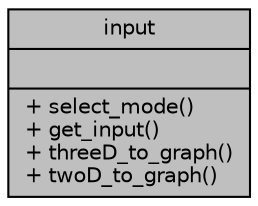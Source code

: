 digraph "input"
{
  bgcolor="transparent";
  edge [fontname="Helvetica",fontsize="10",labelfontname="Helvetica",labelfontsize="10"];
  node [fontname="Helvetica",fontsize="10",shape=record];
  Node1 [label="{input\n||+ select_mode()\l+ get_input()\l+ threeD_to_graph()\l+ twoD_to_graph()\l}",height=0.2,width=0.4,color="black", fillcolor="grey75", style="filled", fontcolor="black"];
}
